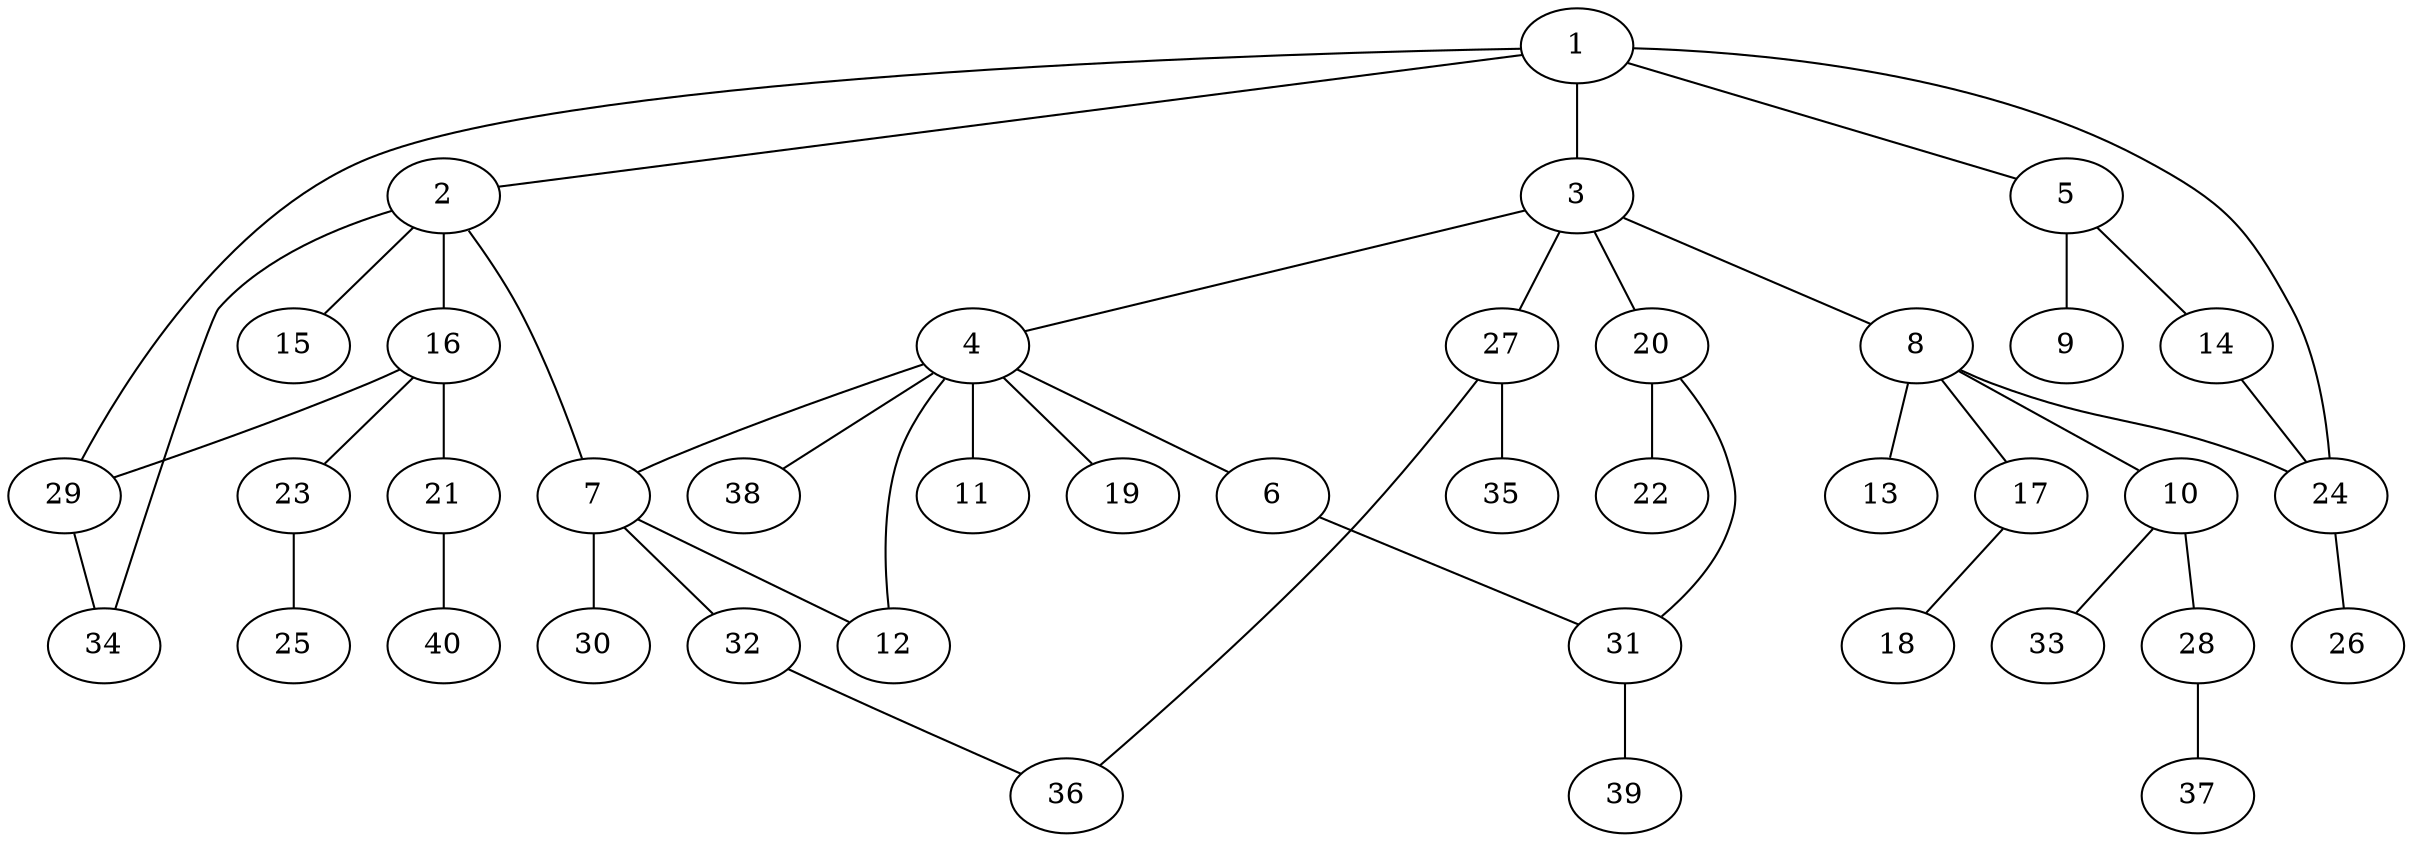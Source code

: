 graph graphname {1--2
1--3
1--5
1--24
1--29
2--7
2--15
2--16
2--34
3--4
3--8
3--20
3--27
4--6
4--7
4--11
4--12
4--19
4--38
5--9
5--14
6--31
7--12
7--30
7--32
8--10
8--13
8--17
8--24
10--28
10--33
14--24
16--21
16--23
16--29
17--18
20--22
20--31
21--40
23--25
24--26
27--35
27--36
28--37
29--34
31--39
32--36
}